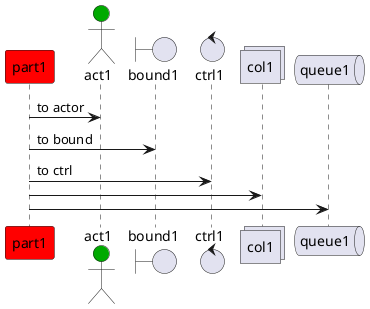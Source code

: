 @startuml
    participant part1 #Red
    actor act1  #00AA00
    boundary bound1
    control ctrl1
    collections col1
    queue queue1

    part1 -> act1 : to actor  
    part1 -> bound1 : to bound
    part1 -> ctrl1: to ctrl
    part1 -> col1
    part1 -> queue1

@enduml
